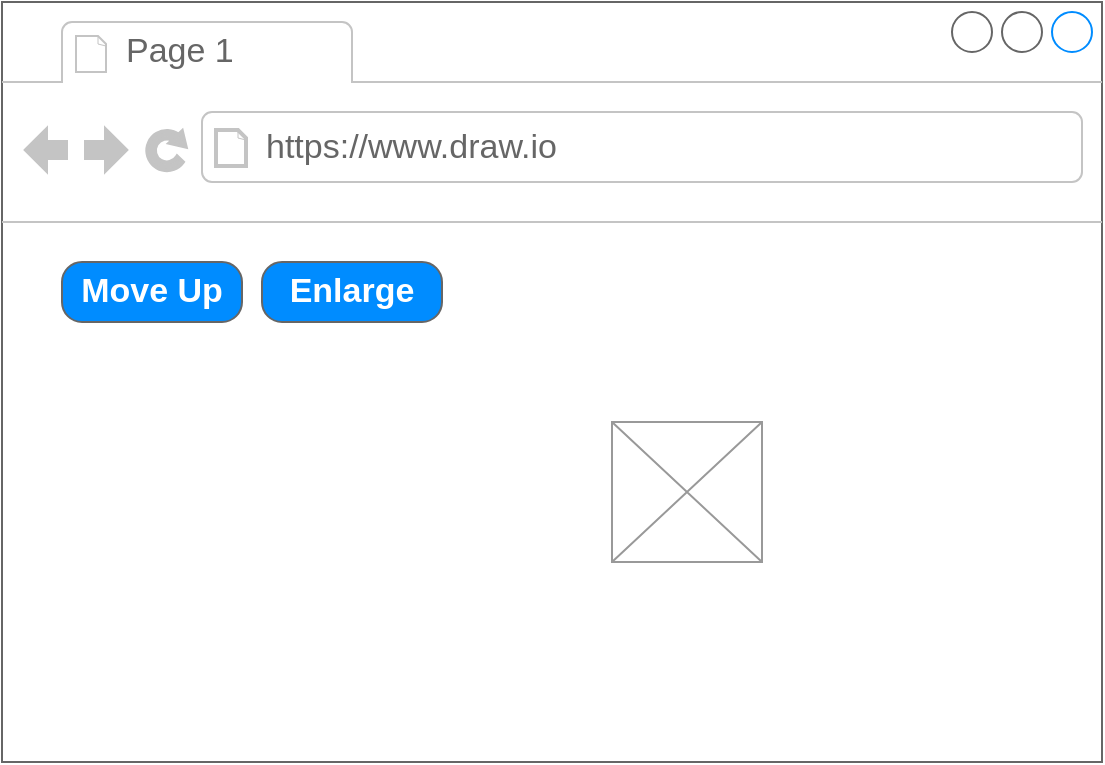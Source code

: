 <mxfile version="14.4.2" type="github">
  <diagram id="mwLD5ciZZZjxxk7bRqUg" name="Page-1">
    <mxGraphModel dx="946" dy="621" grid="1" gridSize="10" guides="1" tooltips="1" connect="1" arrows="1" fold="1" page="1" pageScale="1" pageWidth="850" pageHeight="1100" math="0" shadow="0">
      <root>
        <mxCell id="0" />
        <mxCell id="1" parent="0" />
        <mxCell id="PiMKXEWc43I1FINheIVb-1" value="" style="strokeWidth=1;shadow=0;dashed=0;align=center;html=1;shape=mxgraph.mockup.containers.browserWindow;rSize=0;strokeColor=#666666;strokeColor2=#008cff;strokeColor3=#c4c4c4;mainText=,;recursiveResize=0;" parent="1" vertex="1">
          <mxGeometry x="140" y="50" width="550" height="380" as="geometry" />
        </mxCell>
        <mxCell id="PiMKXEWc43I1FINheIVb-2" value="Page 1" style="strokeWidth=1;shadow=0;dashed=0;align=center;html=1;shape=mxgraph.mockup.containers.anchor;fontSize=17;fontColor=#666666;align=left;" parent="PiMKXEWc43I1FINheIVb-1" vertex="1">
          <mxGeometry x="60" y="12" width="110" height="26" as="geometry" />
        </mxCell>
        <mxCell id="PiMKXEWc43I1FINheIVb-3" value="https://www.draw.io" style="strokeWidth=1;shadow=0;dashed=0;align=center;html=1;shape=mxgraph.mockup.containers.anchor;rSize=0;fontSize=17;fontColor=#666666;align=left;" parent="PiMKXEWc43I1FINheIVb-1" vertex="1">
          <mxGeometry x="130" y="60" width="250" height="26" as="geometry" />
        </mxCell>
        <mxCell id="PiMKXEWc43I1FINheIVb-4" value="Move Up" style="strokeWidth=1;shadow=0;dashed=0;align=center;html=1;shape=mxgraph.mockup.buttons.button;strokeColor=#666666;fontColor=#ffffff;mainText=;buttonStyle=round;fontSize=17;fontStyle=1;fillColor=#008cff;whiteSpace=wrap;" parent="PiMKXEWc43I1FINheIVb-1" vertex="1">
          <mxGeometry x="30" y="130" width="90" height="30" as="geometry" />
        </mxCell>
        <mxCell id="PiMKXEWc43I1FINheIVb-5" value="" style="verticalLabelPosition=bottom;shadow=0;dashed=0;align=center;html=1;verticalAlign=top;strokeWidth=1;shape=mxgraph.mockup.graphics.simpleIcon;strokeColor=#999999;" parent="PiMKXEWc43I1FINheIVb-1" vertex="1">
          <mxGeometry x="305" y="210" width="75" height="70" as="geometry" />
        </mxCell>
        <mxCell id="hu4XTtA3TWhkTHcbwGXJ-6" value="Enlarge" style="strokeWidth=1;shadow=0;dashed=0;align=center;html=1;shape=mxgraph.mockup.buttons.button;strokeColor=#666666;fontColor=#ffffff;mainText=;buttonStyle=round;fontSize=17;fontStyle=1;fillColor=#008cff;whiteSpace=wrap;" parent="PiMKXEWc43I1FINheIVb-1" vertex="1">
          <mxGeometry x="130" y="130" width="90" height="30" as="geometry" />
        </mxCell>
      </root>
    </mxGraphModel>
  </diagram>
</mxfile>
